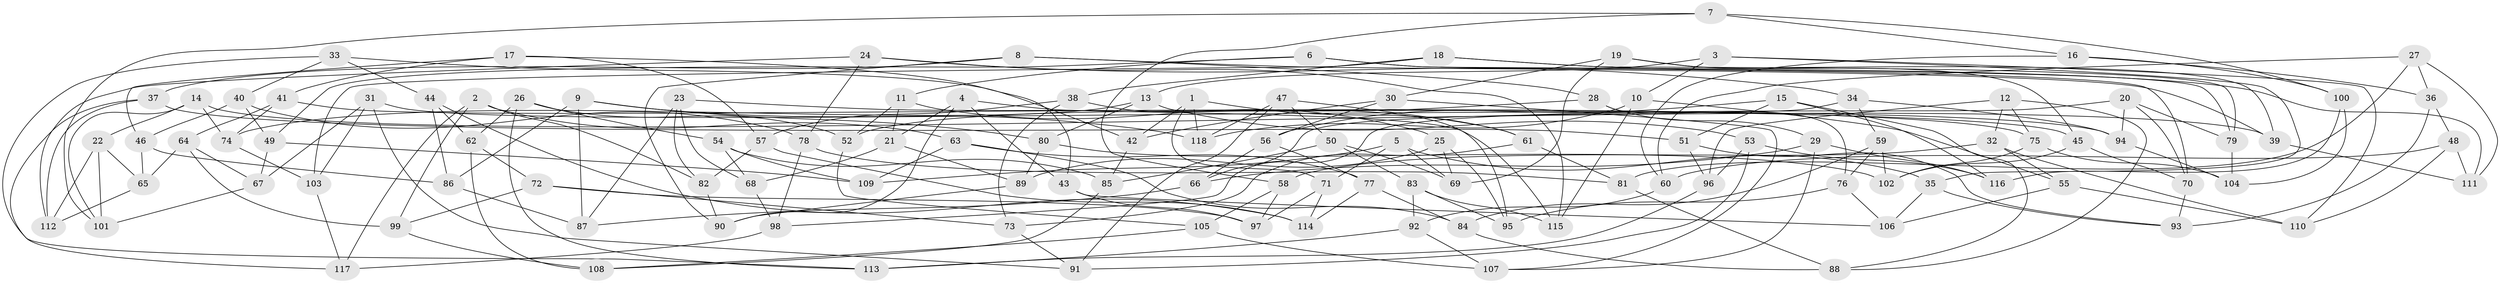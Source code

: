 // coarse degree distribution, {6: 0.45454545454545453, 4: 0.4675324675324675, 3: 0.012987012987012988, 5: 0.06493506493506493}
// Generated by graph-tools (version 1.1) at 2025/52/02/27/25 19:52:30]
// undirected, 118 vertices, 236 edges
graph export_dot {
graph [start="1"]
  node [color=gray90,style=filled];
  1;
  2;
  3;
  4;
  5;
  6;
  7;
  8;
  9;
  10;
  11;
  12;
  13;
  14;
  15;
  16;
  17;
  18;
  19;
  20;
  21;
  22;
  23;
  24;
  25;
  26;
  27;
  28;
  29;
  30;
  31;
  32;
  33;
  34;
  35;
  36;
  37;
  38;
  39;
  40;
  41;
  42;
  43;
  44;
  45;
  46;
  47;
  48;
  49;
  50;
  51;
  52;
  53;
  54;
  55;
  56;
  57;
  58;
  59;
  60;
  61;
  62;
  63;
  64;
  65;
  66;
  67;
  68;
  69;
  70;
  71;
  72;
  73;
  74;
  75;
  76;
  77;
  78;
  79;
  80;
  81;
  82;
  83;
  84;
  85;
  86;
  87;
  88;
  89;
  90;
  91;
  92;
  93;
  94;
  95;
  96;
  97;
  98;
  99;
  100;
  101;
  102;
  103;
  104;
  105;
  106;
  107;
  108;
  109;
  110;
  111;
  112;
  113;
  114;
  115;
  116;
  117;
  118;
  1 -- 118;
  1 -- 71;
  1 -- 61;
  1 -- 42;
  2 -- 117;
  2 -- 99;
  2 -- 63;
  2 -- 82;
  3 -- 10;
  3 -- 35;
  3 -- 110;
  3 -- 13;
  4 -- 115;
  4 -- 21;
  4 -- 90;
  4 -- 43;
  5 -- 109;
  5 -- 35;
  5 -- 69;
  5 -- 71;
  6 -- 70;
  6 -- 79;
  6 -- 49;
  6 -- 11;
  7 -- 58;
  7 -- 101;
  7 -- 16;
  7 -- 100;
  8 -- 28;
  8 -- 37;
  8 -- 90;
  8 -- 39;
  9 -- 87;
  9 -- 86;
  9 -- 118;
  9 -- 80;
  10 -- 115;
  10 -- 55;
  10 -- 118;
  11 -- 52;
  11 -- 21;
  11 -- 25;
  12 -- 75;
  12 -- 32;
  12 -- 88;
  12 -- 96;
  13 -- 74;
  13 -- 80;
  13 -- 53;
  14 -- 39;
  14 -- 22;
  14 -- 74;
  14 -- 101;
  15 -- 116;
  15 -- 51;
  15 -- 56;
  15 -- 88;
  16 -- 60;
  16 -- 100;
  16 -- 36;
  17 -- 57;
  17 -- 41;
  17 -- 43;
  17 -- 46;
  18 -- 103;
  18 -- 38;
  18 -- 111;
  18 -- 79;
  19 -- 39;
  19 -- 30;
  19 -- 69;
  19 -- 45;
  20 -- 70;
  20 -- 94;
  20 -- 79;
  20 -- 98;
  21 -- 89;
  21 -- 68;
  22 -- 112;
  22 -- 65;
  22 -- 101;
  23 -- 45;
  23 -- 87;
  23 -- 82;
  23 -- 68;
  24 -- 78;
  24 -- 112;
  24 -- 115;
  24 -- 34;
  25 -- 95;
  25 -- 69;
  25 -- 89;
  26 -- 62;
  26 -- 54;
  26 -- 113;
  26 -- 52;
  27 -- 36;
  27 -- 60;
  27 -- 111;
  27 -- 81;
  28 -- 76;
  28 -- 29;
  28 -- 52;
  29 -- 66;
  29 -- 116;
  29 -- 107;
  30 -- 56;
  30 -- 107;
  30 -- 42;
  31 -- 67;
  31 -- 91;
  31 -- 103;
  31 -- 94;
  32 -- 55;
  32 -- 58;
  32 -- 110;
  33 -- 113;
  33 -- 42;
  33 -- 44;
  33 -- 40;
  34 -- 59;
  34 -- 94;
  34 -- 66;
  35 -- 93;
  35 -- 106;
  36 -- 48;
  36 -- 93;
  37 -- 117;
  37 -- 51;
  37 -- 112;
  38 -- 73;
  38 -- 95;
  38 -- 57;
  39 -- 111;
  40 -- 46;
  40 -- 78;
  40 -- 49;
  41 -- 64;
  41 -- 74;
  41 -- 75;
  42 -- 85;
  43 -- 106;
  43 -- 97;
  44 -- 86;
  44 -- 114;
  44 -- 62;
  45 -- 102;
  45 -- 70;
  46 -- 65;
  46 -- 86;
  47 -- 50;
  47 -- 91;
  47 -- 61;
  47 -- 118;
  48 -- 110;
  48 -- 111;
  48 -- 60;
  49 -- 109;
  49 -- 67;
  50 -- 85;
  50 -- 69;
  50 -- 83;
  51 -- 96;
  51 -- 93;
  52 -- 105;
  53 -- 96;
  53 -- 91;
  53 -- 116;
  54 -- 68;
  54 -- 109;
  54 -- 85;
  55 -- 110;
  55 -- 106;
  56 -- 77;
  56 -- 66;
  57 -- 82;
  57 -- 114;
  58 -- 97;
  58 -- 105;
  59 -- 102;
  59 -- 76;
  59 -- 84;
  60 -- 92;
  61 -- 81;
  61 -- 73;
  62 -- 108;
  62 -- 72;
  63 -- 109;
  63 -- 84;
  63 -- 77;
  64 -- 65;
  64 -- 67;
  64 -- 99;
  65 -- 112;
  66 -- 87;
  67 -- 101;
  68 -- 98;
  70 -- 93;
  71 -- 97;
  71 -- 114;
  72 -- 99;
  72 -- 97;
  72 -- 73;
  73 -- 91;
  74 -- 103;
  75 -- 102;
  75 -- 104;
  76 -- 95;
  76 -- 106;
  77 -- 84;
  77 -- 114;
  78 -- 81;
  78 -- 98;
  79 -- 104;
  80 -- 102;
  80 -- 89;
  81 -- 88;
  82 -- 90;
  83 -- 92;
  83 -- 115;
  83 -- 95;
  84 -- 88;
  85 -- 108;
  86 -- 87;
  89 -- 90;
  92 -- 113;
  92 -- 107;
  94 -- 104;
  96 -- 113;
  98 -- 117;
  99 -- 108;
  100 -- 104;
  100 -- 116;
  103 -- 117;
  105 -- 107;
  105 -- 108;
}
